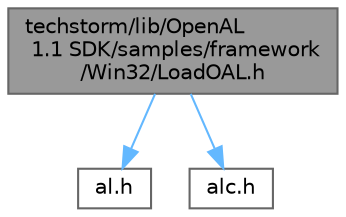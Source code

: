 digraph "techstorm/lib/OpenAL 1.1 SDK/samples/framework/Win32/LoadOAL.h"
{
 // LATEX_PDF_SIZE
  bgcolor="transparent";
  edge [fontname=Helvetica,fontsize=10,labelfontname=Helvetica,labelfontsize=10];
  node [fontname=Helvetica,fontsize=10,shape=box,height=0.2,width=0.4];
  Node1 [id="Node000001",label="techstorm/lib/OpenAL\l 1.1 SDK/samples/framework\l/Win32/LoadOAL.h",height=0.2,width=0.4,color="gray40", fillcolor="grey60", style="filled", fontcolor="black",tooltip=" "];
  Node1 -> Node2 [id="edge1_Node000001_Node000002",color="steelblue1",style="solid",tooltip=" "];
  Node2 [id="Node000002",label="al.h",height=0.2,width=0.4,color="grey40", fillcolor="white", style="filled",URL="$al_8h.html",tooltip=" "];
  Node1 -> Node3 [id="edge2_Node000001_Node000003",color="steelblue1",style="solid",tooltip=" "];
  Node3 [id="Node000003",label="alc.h",height=0.2,width=0.4,color="grey40", fillcolor="white", style="filled",URL="$alc_8h.html",tooltip=" "];
}
